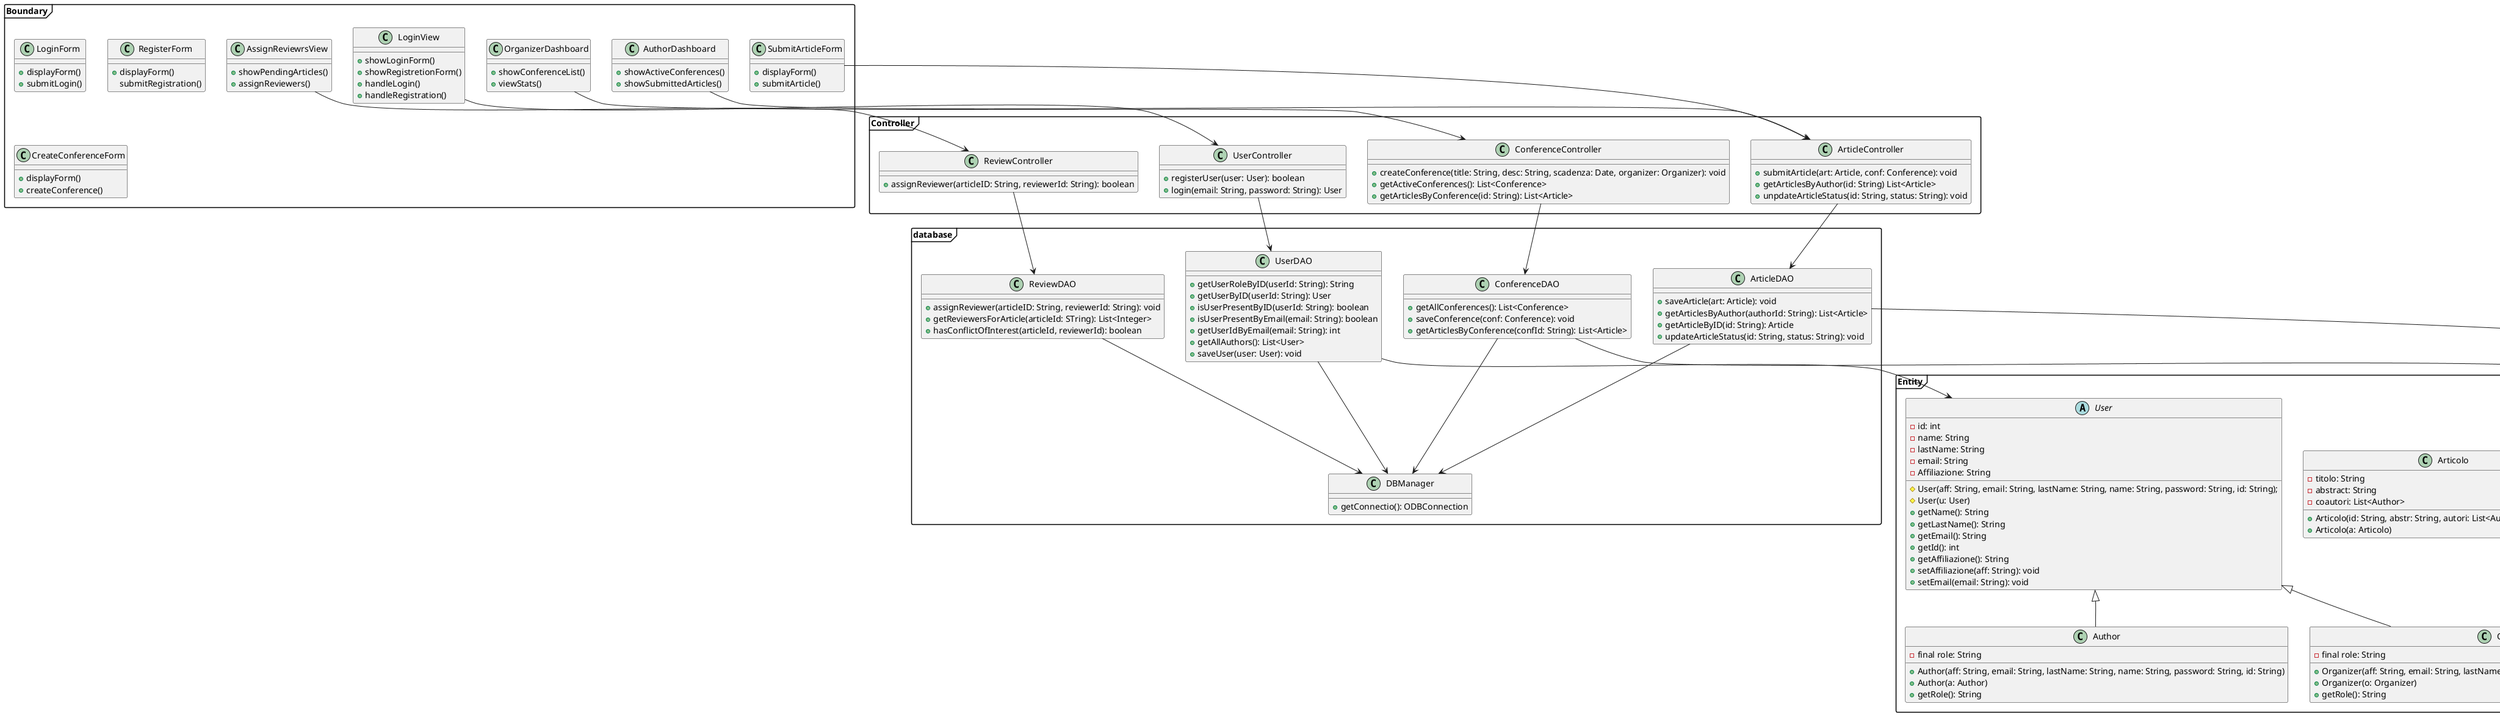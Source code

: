 @startuml
skinparam packageStyle frame

package database {
  class UserDAO {
    + getUserRoleByID(userId: String): String		
    + getUserByID(userId: String): User
    + isUserPresentByID(userId: String): boolean
    + isUserPresentByEmail(email: String): boolean
    + getUserIdByEmail(email: String): int
    + getAllAuthors(): List<User>
    + saveUser(user: User): void
  }
  
  class ConferenceDAO {
    + getAllConferences(): List<Conference>
    + saveConference(conf: Conference): void
    + getArticlesByConference(confId: String): List<Article>
  }
  
  class ArticleDAO {
    + saveArticle(art: Article): void
    + getArticlesByAuthor(authorId: String): List<Article>
    + getArticleByID(id: String): Article
    + updateArticleStatus(id: String, status: String): void
  }
  
  class ReviewDAO {
    + assignReviewer(articleID: String, reviewerId: String): void
    + getReviewersForArticle(articleId: STring): List<Integer>
    + hasConflictOfInterest(articleId, reviewerId): boolean
  }

  class DBManager {
    + getConnectio(): ODBConnection
  }

  UserDAO --> DBManager
  ConferenceDAO --> DBManager
  ArticleDAO --> DBManager
  ReviewDAO --> DBManager
}

package Entity {

  abstract class User {
    - id: int
    - name: String
    - lastName: String
    - email: String
    - Affiliazione: String
    # User(aff: String, email: String, lastName: String, name: String, password: String, id: String);
    # User(u: User)
    + getName(): String
    + getLastName(): String
    + getEmail(): String
    + getId(): int
    + getAffiliazione(): String
    + setAffiliazione(aff: String): void
    + setEmail(email: String): void
  }

  class Author {
    - final role: String
    + Author(aff: String, email: String, lastName: String, name: String, password: String, id: String)
    + Author(a: Author)		
    + getRole(): String
  }

  class Organizer {
    - final role: String
    + Organizer(aff: String, email: String, lastName: String, name: String, password: String, id: String)
    + Organizer(o: Organizer)
    + getRole(): String
  }

  class Articolo {
    - titolo: String
    - abstract: String
    - coautori: List<Author>
    + Articolo(id: String, abstr: String, autori: List<Author>, titolo: String)
    + Articolo(a: Articolo)
  }
  
  class Conference {
    - titolo: String
    - descrizione: String
    - scadenza: Date
    - articoli: List<Article>
    + Conference(scadenza: Date, titolo: String, descrizione: String, id: String)
    + Conference(conf: Conference)
    + getTitolo(): String
    + getDescrizione(): String
    + getScadenza(): Date
    + getArticoli(): List<Article>
  }

  User <|-- Author
  User <|-- Organizer
  Conference o-- Article
}

package Controller {
  class UserController {
    + registerUser(user: User): boolean
    + login(email: String, password: String): User
  }
  class ConferenceController {
    + createConference(title: String, desc: String, scadenza: Date, organizer: Organizer): void
    + getActiveConferences(): List<Conference>
    + getArticlesByConference(id: String): List<Article>
  }
  
  class ArticleController {
    + submitArticle(art: Article, conf: Conference): void
    + getArticlesByAuthor(id: String) List<Article>
    + unpdateArticleStatus(id: String, status: String): void
  }

  class ReviewController {
    + assignReviewer(articleID: String, reviewerId: String): boolean
  }
}

package Boundary {
  class LoginView {
    + showLoginForm()
    + showRegistretionForm()
    + handleLogin()
    + handleRegistration()
  }
  class LoginForm{
    +displayForm()
    +submitLogin()
  }
  class RegisterForm{
    +displayForm()
    submitRegistration()
  }
  
  class AuthorDashboard {
    + showActiveConferences()
    + showSubmittedArticles()
  }
  
  class SubmitArticleForm {
    + displayForm()
    + submitArticle()
  }
  
  class OrganizerDashboard {
    + showConferenceList()
    + viewStats()
  }
  
  class CreateConferenceForm {
    + displayForm()
    + createConference()
  }
  
  class AssignReviewrsView {
    + showPendingArticles()
    + assignReviewers()
  }
  
}

UserDAO --> User
ArticleDAO --> Article
ConferenceDAO --> Conference
LoginView --> UserController
AuthorDashboard --> ArticleController
SubmitArticleForm --> ArticleController
OrganizerDashboard --> ConferenceController
AssignReviewrsView --> ReviewController
UserController --> UserDAO
ArticleController --> ArticleDAO
ConferenceController --> ConferenceDAO
ReviewController --> ReviewDAO
@enduml
